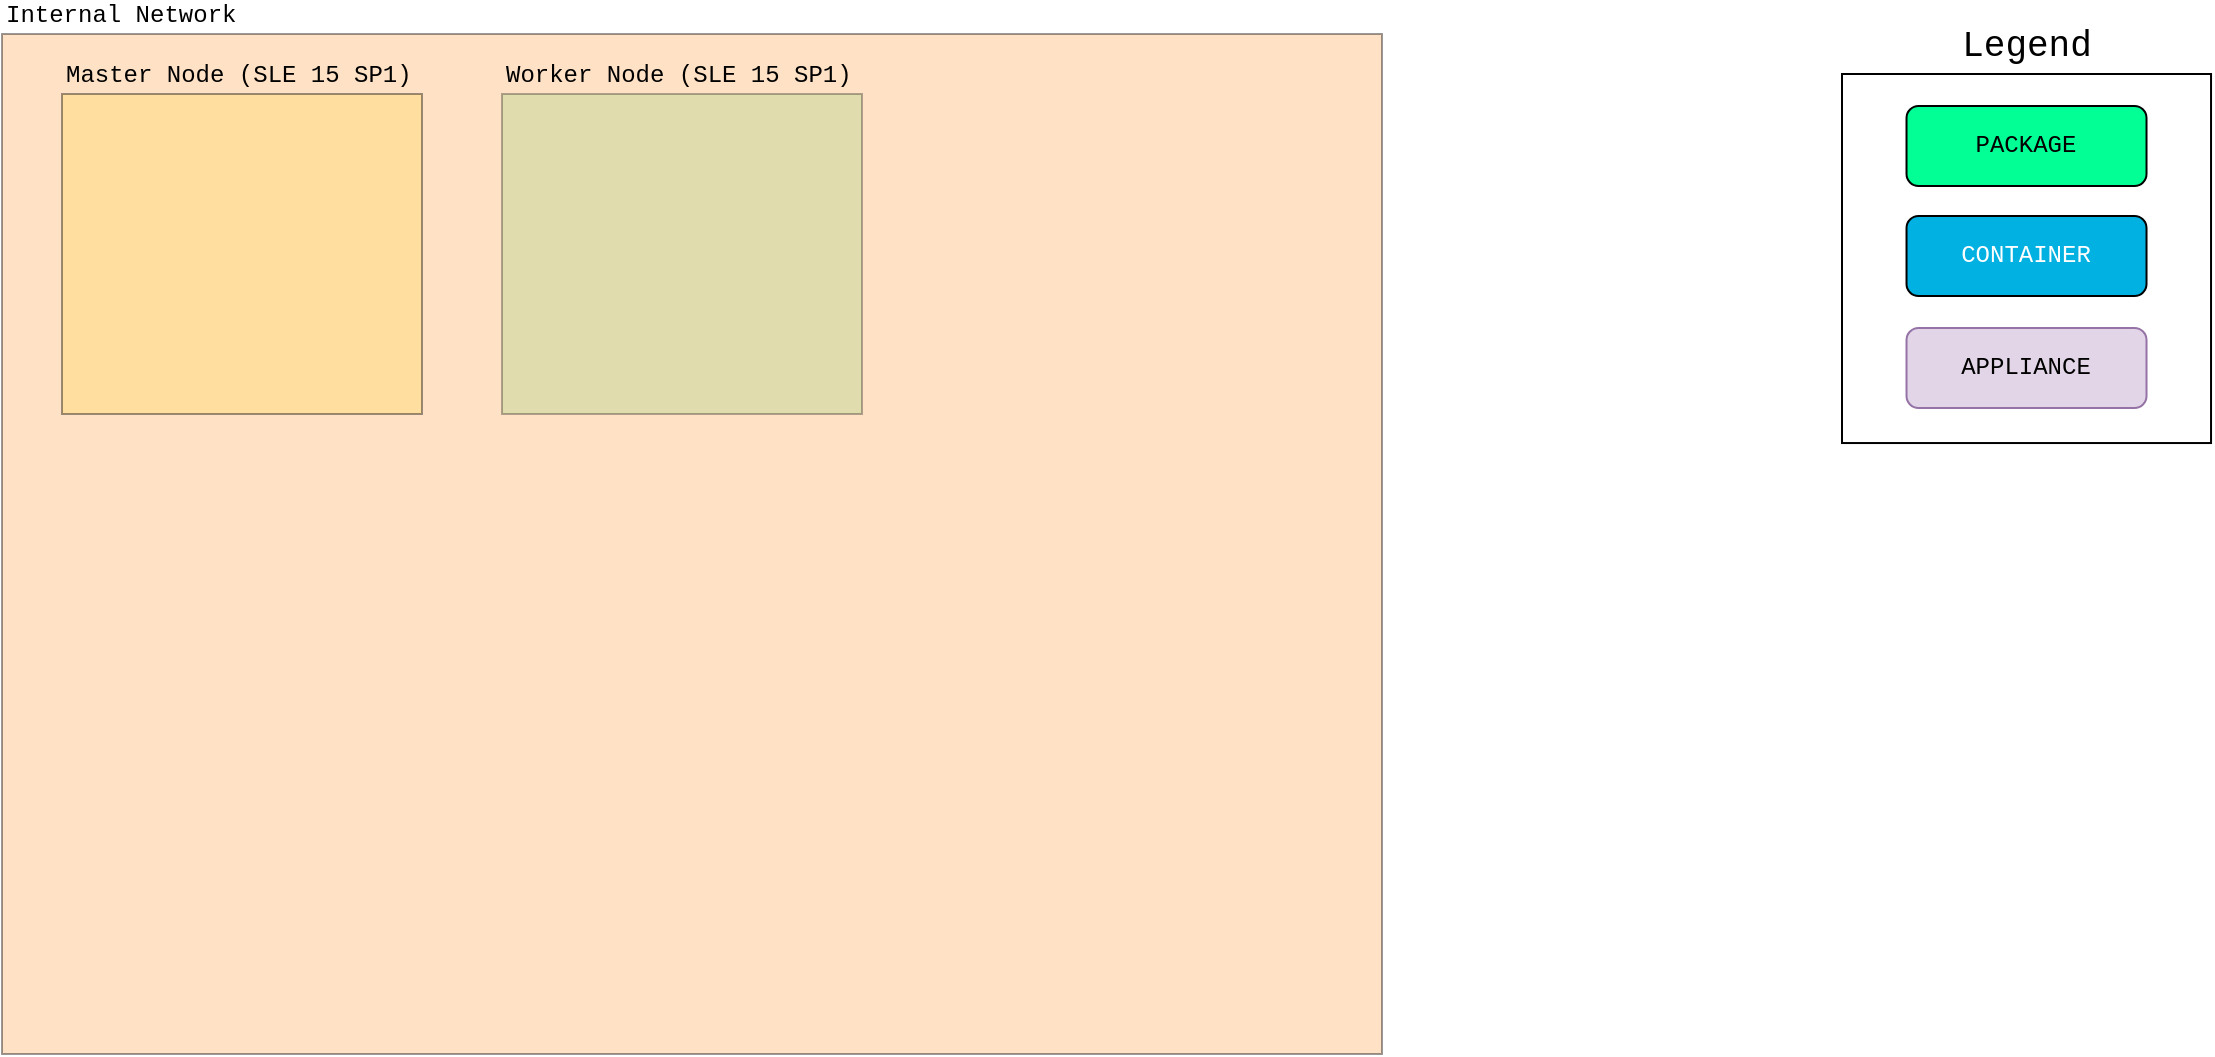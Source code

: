 <mxfile version="12.8.8" type="device"><diagram id="0oMfRtcxxEKV8VXEP-nL" name="Page-1"><mxGraphModel dx="1673" dy="873" grid="1" gridSize="10" guides="1" tooltips="1" connect="1" arrows="1" fold="1" page="1" pageScale="1" pageWidth="1169" pageHeight="827" math="0" shadow="0"><root><mxCell id="0"/><mxCell id="1" parent="0"/><mxCell id="XDQokUS-dDswYW8BaNFt-3" value="Internal Network" style="rounded=0;whiteSpace=wrap;html=1;fillColor=#FFB570;fontFamily=Courier New;align=left;labelPosition=center;verticalLabelPosition=top;verticalAlign=bottom;strokeColor=#000000;opacity=40;" vertex="1" parent="1"><mxGeometry x="20" y="20" width="690" height="510" as="geometry"/></mxCell><mxCell id="XDQokUS-dDswYW8BaNFt-1" value="Master Node (SLE 15 SP1)" style="rounded=0;whiteSpace=wrap;html=1;fillColor=#FFD966;fontFamily=Courier New;align=left;labelPosition=center;verticalLabelPosition=top;verticalAlign=bottom;strokeColor=#000000;opacity=40;" vertex="1" parent="1"><mxGeometry x="50" y="50" width="180" height="160" as="geometry"/></mxCell><mxCell id="XDQokUS-dDswYW8BaNFt-2" value="Worker Node (SLE 15 SP1)" style="rounded=0;whiteSpace=wrap;html=1;fillColor=#97D077;fontFamily=Courier New;align=left;labelPosition=center;verticalLabelPosition=top;verticalAlign=bottom;opacity=30;" vertex="1" parent="1"><mxGeometry x="270" y="50" width="180" height="160" as="geometry"/></mxCell><mxCell id="XDQokUS-dDswYW8BaNFt-4" value="&lt;div style=&quot;font-size: 18px&quot;&gt;&lt;font style=&quot;font-size: 18px&quot;&gt;Legend&lt;/font&gt;&lt;/div&gt;" style="whiteSpace=wrap;html=1;aspect=fixed;strokeColor=#000000;fillColor=none;fontFamily=Courier New;align=center;labelPosition=center;verticalLabelPosition=top;verticalAlign=bottom;" vertex="1" parent="1"><mxGeometry x="940" y="40" width="184.52" height="184.52" as="geometry"/></mxCell><mxCell id="XDQokUS-dDswYW8BaNFt-5" value="PACKAGE" style="rounded=1;whiteSpace=wrap;html=1;fillColor=#02FF95;fontFamily=Courier New;" vertex="1" parent="1"><mxGeometry x="972.26" y="56" width="120" height="40" as="geometry"/></mxCell><mxCell id="XDQokUS-dDswYW8BaNFt-6" value="CONTAINER" style="rounded=1;whiteSpace=wrap;html=1;fillColor=#00b1e2;fontFamily=Courier New;strokeColor=#000000;fontColor=#FFFFFF;" vertex="1" parent="1"><mxGeometry x="972.26" y="111" width="120" height="40" as="geometry"/></mxCell><mxCell id="XDQokUS-dDswYW8BaNFt-7" value="APPLIANCE" style="rounded=1;whiteSpace=wrap;html=1;fillColor=#e1d5e7;fontFamily=Courier New;strokeColor=#9673a6;" vertex="1" parent="1"><mxGeometry x="972.26" y="167" width="120" height="40" as="geometry"/></mxCell></root></mxGraphModel></diagram></mxfile>